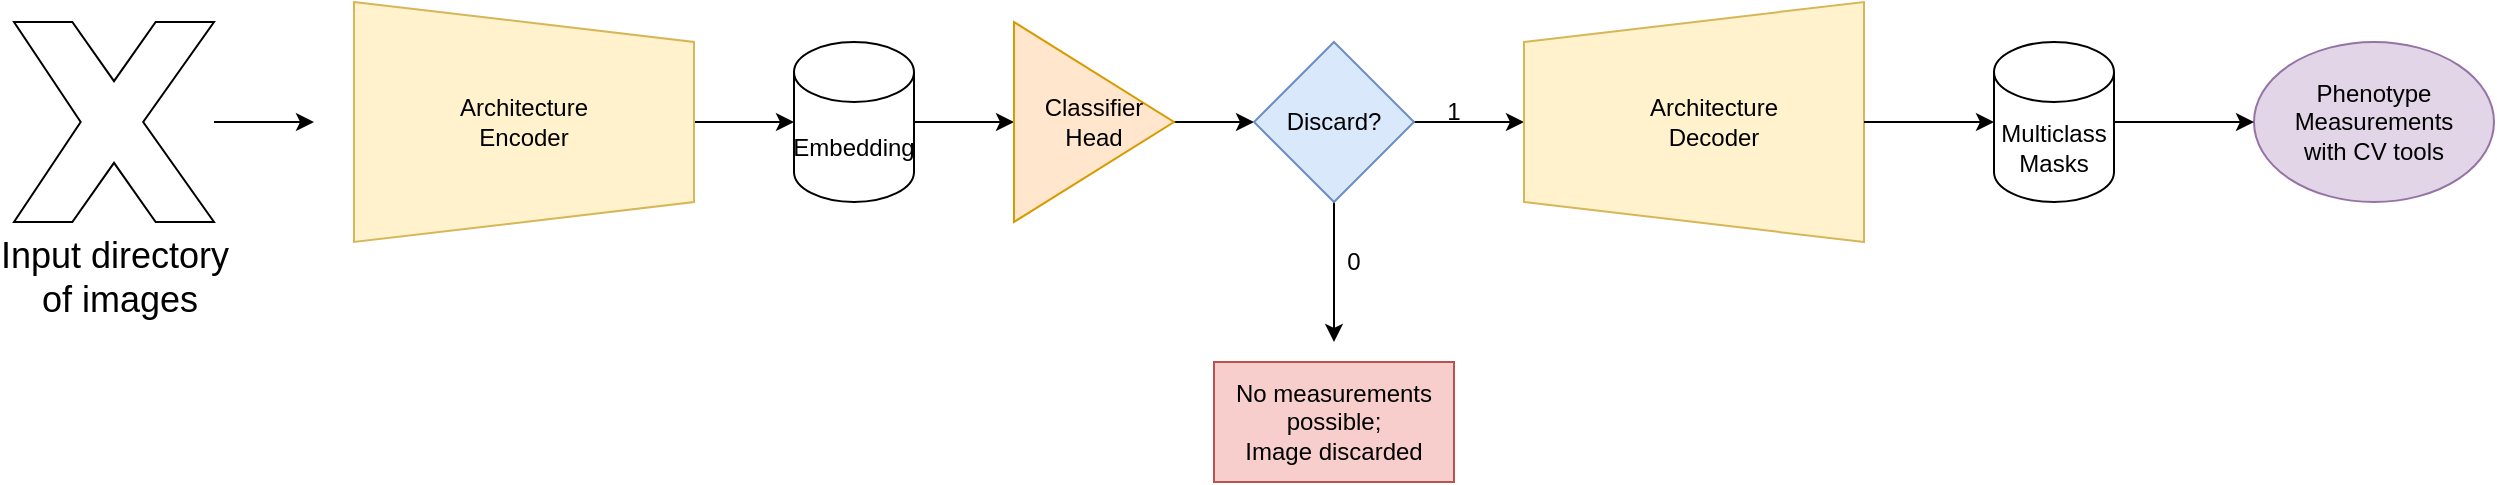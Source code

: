 <mxfile version="26.1.1">
  <diagram name="Page-1" id="XKcA_pU5f5cIYYNXXlob">
    <mxGraphModel dx="1674" dy="907" grid="1" gridSize="10" guides="1" tooltips="1" connect="1" arrows="1" fold="1" page="1" pageScale="1" pageWidth="850" pageHeight="1100" math="0" shadow="0">
      <root>
        <mxCell id="0" />
        <mxCell id="1" parent="0" />
        <mxCell id="wsi-DFMHmE7BhEvAm292-3" style="edgeStyle=orthogonalEdgeStyle;rounded=0;orthogonalLoop=1;jettySize=auto;html=1;entryX=0;entryY=0.5;entryDx=0;entryDy=0;" parent="1" source="wsi-DFMHmE7BhEvAm292-2" edge="1">
          <mxGeometry relative="1" as="geometry">
            <mxPoint x="160" y="120" as="targetPoint" />
          </mxGeometry>
        </mxCell>
        <mxCell id="wsi-DFMHmE7BhEvAm292-2" value="&lt;div&gt;&lt;font style=&quot;font-size: 18px;&quot;&gt;Input directory&lt;/font&gt;&lt;/div&gt;&lt;div&gt;&lt;font style=&quot;font-size: 18px;&quot;&gt;&amp;nbsp;of images&lt;/font&gt;&lt;/div&gt;" style="verticalLabelPosition=bottom;verticalAlign=top;html=1;shape=mxgraph.basic.x" parent="1" vertex="1">
          <mxGeometry x="10" y="70" width="100" height="100" as="geometry" />
        </mxCell>
        <mxCell id="wsi-DFMHmE7BhEvAm292-7" style="edgeStyle=orthogonalEdgeStyle;rounded=0;orthogonalLoop=1;jettySize=auto;html=1;" parent="1" source="wsi-DFMHmE7BhEvAm292-4" target="wsi-DFMHmE7BhEvAm292-6" edge="1">
          <mxGeometry relative="1" as="geometry" />
        </mxCell>
        <mxCell id="wsi-DFMHmE7BhEvAm292-4" value="" style="shape=trapezoid;perimeter=trapezoidPerimeter;whiteSpace=wrap;html=1;fixedSize=1;rotation=90;fillColor=#fff2cc;strokeColor=#d6b656;" parent="1" vertex="1">
          <mxGeometry x="205" y="35" width="120" height="170" as="geometry" />
        </mxCell>
        <mxCell id="wsi-DFMHmE7BhEvAm292-5" value="&lt;div&gt;Architecture Encoder &lt;br&gt;&lt;/div&gt;" style="text;html=1;align=center;verticalAlign=middle;whiteSpace=wrap;rounded=0;" parent="1" vertex="1">
          <mxGeometry x="235" y="105" width="60" height="30" as="geometry" />
        </mxCell>
        <mxCell id="wsi-DFMHmE7BhEvAm292-9" style="edgeStyle=orthogonalEdgeStyle;rounded=0;orthogonalLoop=1;jettySize=auto;html=1;" parent="1" source="wsi-DFMHmE7BhEvAm292-6" target="wsi-DFMHmE7BhEvAm292-8" edge="1">
          <mxGeometry relative="1" as="geometry" />
        </mxCell>
        <mxCell id="wsi-DFMHmE7BhEvAm292-6" value="Embedding" style="shape=cylinder3;whiteSpace=wrap;html=1;boundedLbl=1;backgroundOutline=1;size=15;" parent="1" vertex="1">
          <mxGeometry x="400" y="80" width="60" height="80" as="geometry" />
        </mxCell>
        <mxCell id="wsi-DFMHmE7BhEvAm292-11" style="edgeStyle=orthogonalEdgeStyle;rounded=0;orthogonalLoop=1;jettySize=auto;html=1;exitX=1;exitY=0.5;exitDx=0;exitDy=0;entryX=0;entryY=0.5;entryDx=0;entryDy=0;" parent="1" source="wsi-DFMHmE7BhEvAm292-8" target="wsi-DFMHmE7BhEvAm292-10" edge="1">
          <mxGeometry relative="1" as="geometry" />
        </mxCell>
        <mxCell id="wsi-DFMHmE7BhEvAm292-8" value="&lt;div&gt;Classifier&lt;/div&gt;&lt;div&gt;Head&lt;/div&gt;" style="triangle;whiteSpace=wrap;html=1;fillColor=#ffe6cc;strokeColor=#d79b00;" parent="1" vertex="1">
          <mxGeometry x="510" y="70" width="80" height="100" as="geometry" />
        </mxCell>
        <mxCell id="wsi-DFMHmE7BhEvAm292-12" style="edgeStyle=orthogonalEdgeStyle;rounded=0;orthogonalLoop=1;jettySize=auto;html=1;entryX=0.5;entryY=0;entryDx=0;entryDy=0;" parent="1" source="wsi-DFMHmE7BhEvAm292-10" target="wsi-DFMHmE7BhEvAm292-15" edge="1">
          <mxGeometry relative="1" as="geometry">
            <mxPoint x="770" y="120" as="targetPoint" />
          </mxGeometry>
        </mxCell>
        <mxCell id="wsi-DFMHmE7BhEvAm292-13" style="edgeStyle=orthogonalEdgeStyle;rounded=0;orthogonalLoop=1;jettySize=auto;html=1;exitX=0.5;exitY=1;exitDx=0;exitDy=0;" parent="1" source="wsi-DFMHmE7BhEvAm292-10" edge="1">
          <mxGeometry relative="1" as="geometry">
            <mxPoint x="670" y="230" as="targetPoint" />
          </mxGeometry>
        </mxCell>
        <mxCell id="wsi-DFMHmE7BhEvAm292-10" value="Discard?" style="rhombus;whiteSpace=wrap;html=1;fillColor=#dae8fc;strokeColor=#6c8ebf;" parent="1" vertex="1">
          <mxGeometry x="630" y="80" width="80" height="80" as="geometry" />
        </mxCell>
        <mxCell id="wsi-DFMHmE7BhEvAm292-14" value="&lt;div&gt;No measurements possible;&lt;/div&gt;&lt;div&gt;Image discarded&lt;/div&gt;" style="rounded=0;whiteSpace=wrap;html=1;fillColor=#f8cecc;strokeColor=#b85450;" parent="1" vertex="1">
          <mxGeometry x="610" y="240" width="120" height="60" as="geometry" />
        </mxCell>
        <mxCell id="wsi-DFMHmE7BhEvAm292-15" value="" style="shape=trapezoid;perimeter=trapezoidPerimeter;whiteSpace=wrap;html=1;fixedSize=1;rotation=-90;fillColor=#fff2cc;strokeColor=#d6b656;" parent="1" vertex="1">
          <mxGeometry x="790" y="35" width="120" height="170" as="geometry" />
        </mxCell>
        <mxCell id="wsi-DFMHmE7BhEvAm292-17" value="&lt;div&gt;Architecture Decoder&lt;/div&gt;" style="text;html=1;align=center;verticalAlign=middle;whiteSpace=wrap;rounded=0;" parent="1" vertex="1">
          <mxGeometry x="830" y="105" width="60" height="30" as="geometry" />
        </mxCell>
        <mxCell id="wsi-DFMHmE7BhEvAm292-18" value="0" style="text;html=1;align=center;verticalAlign=middle;whiteSpace=wrap;rounded=0;" parent="1" vertex="1">
          <mxGeometry x="650" y="175" width="60" height="30" as="geometry" />
        </mxCell>
        <mxCell id="wsi-DFMHmE7BhEvAm292-19" value="1" style="text;html=1;align=center;verticalAlign=middle;whiteSpace=wrap;rounded=0;" parent="1" vertex="1">
          <mxGeometry x="700" y="100" width="60" height="30" as="geometry" />
        </mxCell>
        <mxCell id="wsi-DFMHmE7BhEvAm292-20" value="&lt;div&gt;Phenotype Measurements &lt;br&gt;&lt;/div&gt;&lt;div&gt;with CV tools&lt;/div&gt;" style="ellipse;whiteSpace=wrap;html=1;fillColor=#e1d5e7;strokeColor=#9673a6;" parent="1" vertex="1">
          <mxGeometry x="1130" y="80" width="120" height="80" as="geometry" />
        </mxCell>
        <mxCell id="wsi-DFMHmE7BhEvAm292-23" style="edgeStyle=orthogonalEdgeStyle;rounded=0;orthogonalLoop=1;jettySize=auto;html=1;entryX=0;entryY=0.5;entryDx=0;entryDy=0;" parent="1" source="wsi-DFMHmE7BhEvAm292-21" target="wsi-DFMHmE7BhEvAm292-20" edge="1">
          <mxGeometry relative="1" as="geometry" />
        </mxCell>
        <mxCell id="wsi-DFMHmE7BhEvAm292-21" value="&lt;div&gt;Multiclass &lt;br&gt;&lt;/div&gt;&lt;div&gt;Masks&lt;/div&gt;" style="shape=cylinder3;whiteSpace=wrap;html=1;boundedLbl=1;backgroundOutline=1;size=15;" parent="1" vertex="1">
          <mxGeometry x="1000" y="80" width="60" height="80" as="geometry" />
        </mxCell>
        <mxCell id="wsi-DFMHmE7BhEvAm292-22" style="edgeStyle=orthogonalEdgeStyle;rounded=0;orthogonalLoop=1;jettySize=auto;html=1;entryX=0;entryY=0.5;entryDx=0;entryDy=0;entryPerimeter=0;" parent="1" source="wsi-DFMHmE7BhEvAm292-15" target="wsi-DFMHmE7BhEvAm292-21" edge="1">
          <mxGeometry relative="1" as="geometry" />
        </mxCell>
      </root>
    </mxGraphModel>
  </diagram>
</mxfile>
